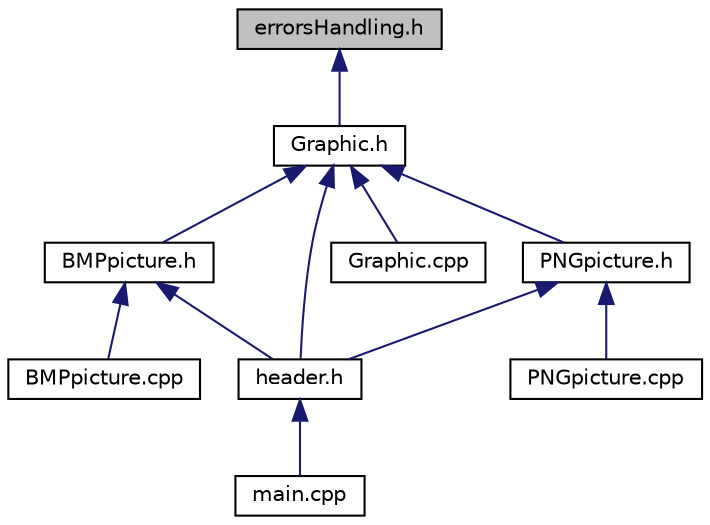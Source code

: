 digraph "errorsHandling.h"
{
 // LATEX_PDF_SIZE
  edge [fontname="Helvetica",fontsize="10",labelfontname="Helvetica",labelfontsize="10"];
  node [fontname="Helvetica",fontsize="10",shape=record];
  Node1 [label="errorsHandling.h",height=0.2,width=0.4,color="black", fillcolor="grey75", style="filled", fontcolor="black",tooltip="Exceptions structures."];
  Node1 -> Node2 [dir="back",color="midnightblue",fontsize="10",style="solid",fontname="Helvetica"];
  Node2 [label="Graphic.h",height=0.2,width=0.4,color="black", fillcolor="white", style="filled",URL="$_graphic_8h.html",tooltip="Abstract class for graphic objects."];
  Node2 -> Node3 [dir="back",color="midnightblue",fontsize="10",style="solid",fontname="Helvetica"];
  Node3 [label="BMPpicture.h",height=0.2,width=0.4,color="black", fillcolor="white", style="filled",URL="$_b_m_ppicture_8h.html",tooltip="Header for .bmp format and all additional structures."];
  Node3 -> Node4 [dir="back",color="midnightblue",fontsize="10",style="solid",fontname="Helvetica"];
  Node4 [label="BMPpicture.cpp",height=0.2,width=0.4,color="black", fillcolor="white", style="filled",URL="$_b_m_ppicture_8cpp.html",tooltip="Methods definitions of BMPpicture class."];
  Node3 -> Node5 [dir="back",color="midnightblue",fontsize="10",style="solid",fontname="Helvetica"];
  Node5 [label="header.h",height=0.2,width=0.4,color="black", fillcolor="white", style="filled",URL="$header_8h.html",tooltip="Main project header."];
  Node5 -> Node6 [dir="back",color="midnightblue",fontsize="10",style="solid",fontname="Helvetica"];
  Node6 [label="main.cpp",height=0.2,width=0.4,color="black", fillcolor="white", style="filled",URL="$main_8cpp.html",tooltip="Software principle realization."];
  Node2 -> Node7 [dir="back",color="midnightblue",fontsize="10",style="solid",fontname="Helvetica"];
  Node7 [label="Graphic.cpp",height=0.2,width=0.4,color="black", fillcolor="white", style="filled",URL="$_graphic_8cpp.html",tooltip="Methods definitions of Graphic abstract class."];
  Node2 -> Node5 [dir="back",color="midnightblue",fontsize="10",style="solid",fontname="Helvetica"];
  Node2 -> Node8 [dir="back",color="midnightblue",fontsize="10",style="solid",fontname="Helvetica"];
  Node8 [label="PNGpicture.h",height=0.2,width=0.4,color="black", fillcolor="white", style="filled",URL="$_p_n_gpicture_8h.html",tooltip="Header for .png format and all additional structures."];
  Node8 -> Node5 [dir="back",color="midnightblue",fontsize="10",style="solid",fontname="Helvetica"];
  Node8 -> Node9 [dir="back",color="midnightblue",fontsize="10",style="solid",fontname="Helvetica"];
  Node9 [label="PNGpicture.cpp",height=0.2,width=0.4,color="black", fillcolor="white", style="filled",URL="$_p_n_gpicture_8cpp.html",tooltip="Methods definitions of PNGpicture class."];
}
